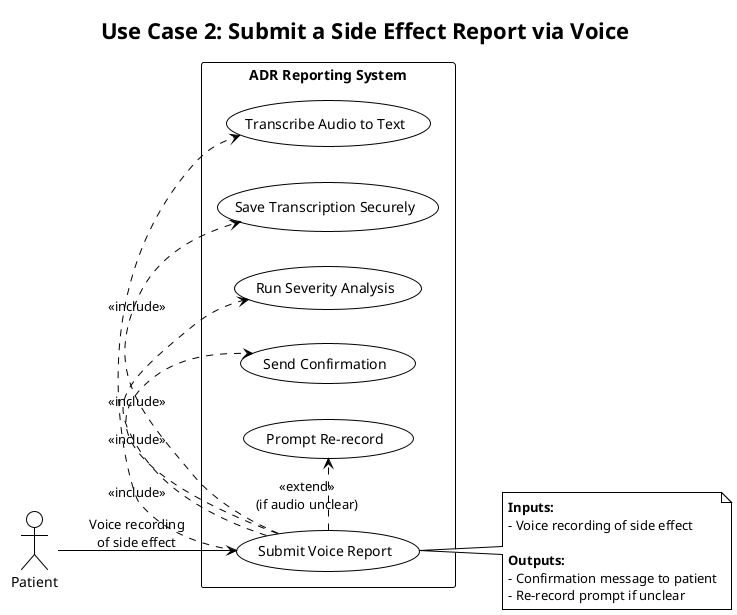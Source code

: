 @startuml usecase2
!theme plain
title Use Case 2: Submit a Side Effect Report via Voice

left to right direction

actor "Patient" as Patient
rectangle "ADR Reporting System" {
    usecase "Submit Voice Report" as UC2
    usecase "Transcribe Audio to Text" as UC2_1
    usecase "Save Transcription Securely" as UC2_2
    usecase "Run Severity Analysis" as UC2_3
    usecase "Send Confirmation" as UC2_4
    usecase "Prompt Re-record" as UC2_5
}

Patient --> UC2 : Voice recording\nof side effect

UC2 .> UC2_1 : <<include>>
UC2 .> UC2_2 : <<include>>
UC2 .> UC2_3 : <<include>>
UC2 .> UC2_4 : <<include>>
UC2 .> UC2_5 : <<extend>>\n(if audio unclear)

note right of UC2
  **Inputs:**
  - Voice recording of side effect
  
  **Outputs:**
  - Confirmation message to patient
  - Re-record prompt if unclear
end note

@enduml